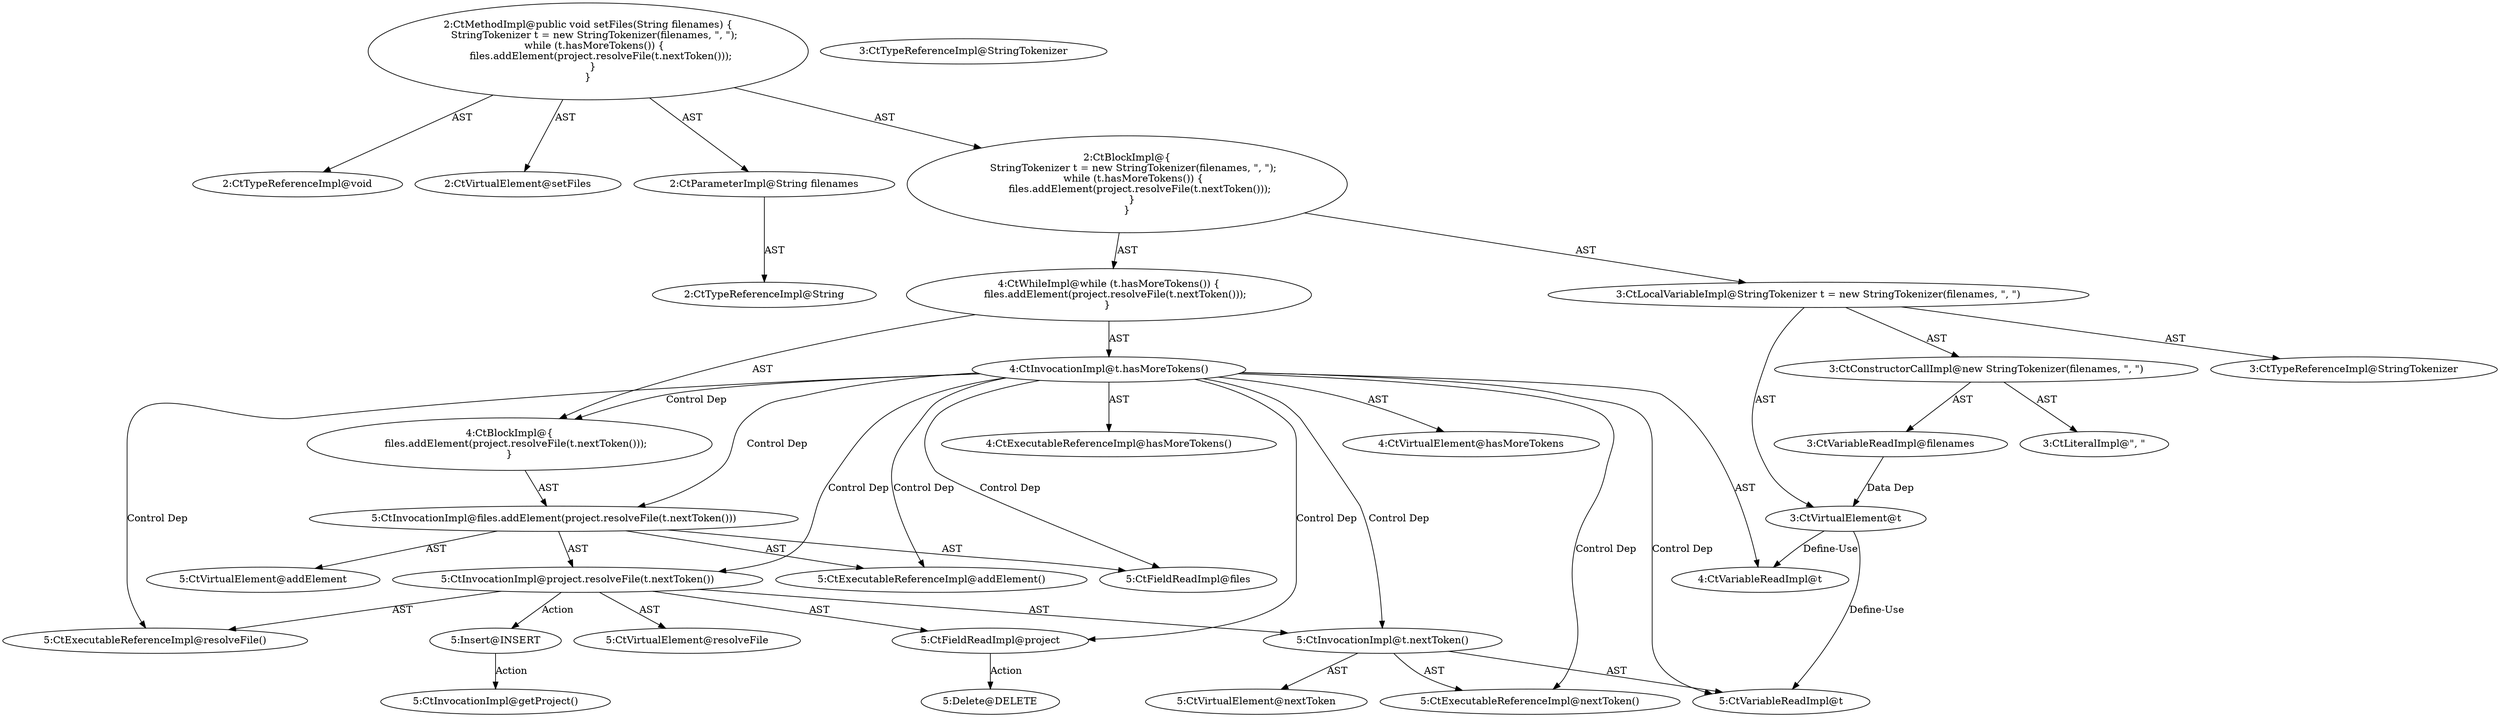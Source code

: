 digraph "setFiles#?,String" {
0 [label="2:CtTypeReferenceImpl@void" shape=ellipse]
1 [label="2:CtVirtualElement@setFiles" shape=ellipse]
2 [label="2:CtParameterImpl@String filenames" shape=ellipse]
3 [label="2:CtTypeReferenceImpl@String" shape=ellipse]
4 [label="3:CtTypeReferenceImpl@StringTokenizer" shape=ellipse]
5 [label="3:CtTypeReferenceImpl@StringTokenizer" shape=ellipse]
6 [label="3:CtVariableReadImpl@filenames" shape=ellipse]
7 [label="3:CtLiteralImpl@\", \"" shape=ellipse]
8 [label="3:CtConstructorCallImpl@new StringTokenizer(filenames, \", \")" shape=ellipse]
9 [label="3:CtVirtualElement@t" shape=ellipse]
10 [label="3:CtLocalVariableImpl@StringTokenizer t = new StringTokenizer(filenames, \", \")" shape=ellipse]
11 [label="4:CtExecutableReferenceImpl@hasMoreTokens()" shape=ellipse]
12 [label="4:CtVirtualElement@hasMoreTokens" shape=ellipse]
13 [label="4:CtVariableReadImpl@t" shape=ellipse]
14 [label="4:CtInvocationImpl@t.hasMoreTokens()" shape=ellipse]
15 [label="5:CtExecutableReferenceImpl@addElement()" shape=ellipse]
16 [label="5:CtVirtualElement@addElement" shape=ellipse]
17 [label="5:CtFieldReadImpl@files" shape=ellipse]
18 [label="5:CtExecutableReferenceImpl@resolveFile()" shape=ellipse]
19 [label="5:CtVirtualElement@resolveFile" shape=ellipse]
20 [label="5:CtFieldReadImpl@project" shape=ellipse]
21 [label="5:CtExecutableReferenceImpl@nextToken()" shape=ellipse]
22 [label="5:CtVirtualElement@nextToken" shape=ellipse]
23 [label="5:CtVariableReadImpl@t" shape=ellipse]
24 [label="5:CtInvocationImpl@t.nextToken()" shape=ellipse]
25 [label="5:CtInvocationImpl@project.resolveFile(t.nextToken())" shape=ellipse]
26 [label="5:CtInvocationImpl@files.addElement(project.resolveFile(t.nextToken()))" shape=ellipse]
27 [label="4:CtBlockImpl@\{
    files.addElement(project.resolveFile(t.nextToken()));
\}" shape=ellipse]
28 [label="4:CtWhileImpl@while (t.hasMoreTokens()) \{
    files.addElement(project.resolveFile(t.nextToken()));
\} " shape=ellipse]
29 [label="2:CtBlockImpl@\{
    StringTokenizer t = new StringTokenizer(filenames, \", \");
    while (t.hasMoreTokens()) \{
        files.addElement(project.resolveFile(t.nextToken()));
    \} 
\}" shape=ellipse]
30 [label="2:CtMethodImpl@public void setFiles(String filenames) \{
    StringTokenizer t = new StringTokenizer(filenames, \", \");
    while (t.hasMoreTokens()) \{
        files.addElement(project.resolveFile(t.nextToken()));
    \} 
\}" shape=ellipse]
31 [label="5:Delete@DELETE" shape=ellipse]
32 [label="5:Insert@INSERT" shape=ellipse]
33 [label="5:CtInvocationImpl@getProject()" shape=ellipse]
2 -> 3 [label="AST"];
6 -> 9 [label="Data Dep"];
8 -> 6 [label="AST"];
8 -> 7 [label="AST"];
9 -> 13 [label="Define-Use"];
9 -> 23 [label="Define-Use"];
10 -> 9 [label="AST"];
10 -> 4 [label="AST"];
10 -> 8 [label="AST"];
14 -> 12 [label="AST"];
14 -> 13 [label="AST"];
14 -> 11 [label="AST"];
14 -> 27 [label="Control Dep"];
14 -> 26 [label="Control Dep"];
14 -> 15 [label="Control Dep"];
14 -> 17 [label="Control Dep"];
14 -> 25 [label="Control Dep"];
14 -> 18 [label="Control Dep"];
14 -> 20 [label="Control Dep"];
14 -> 24 [label="Control Dep"];
14 -> 21 [label="Control Dep"];
14 -> 23 [label="Control Dep"];
20 -> 31 [label="Action"];
24 -> 22 [label="AST"];
24 -> 23 [label="AST"];
24 -> 21 [label="AST"];
25 -> 19 [label="AST"];
25 -> 20 [label="AST"];
25 -> 18 [label="AST"];
25 -> 24 [label="AST"];
25 -> 32 [label="Action"];
26 -> 16 [label="AST"];
26 -> 17 [label="AST"];
26 -> 15 [label="AST"];
26 -> 25 [label="AST"];
27 -> 26 [label="AST"];
28 -> 14 [label="AST"];
28 -> 27 [label="AST"];
29 -> 10 [label="AST"];
29 -> 28 [label="AST"];
30 -> 1 [label="AST"];
30 -> 0 [label="AST"];
30 -> 2 [label="AST"];
30 -> 29 [label="AST"];
32 -> 33 [label="Action"];
}